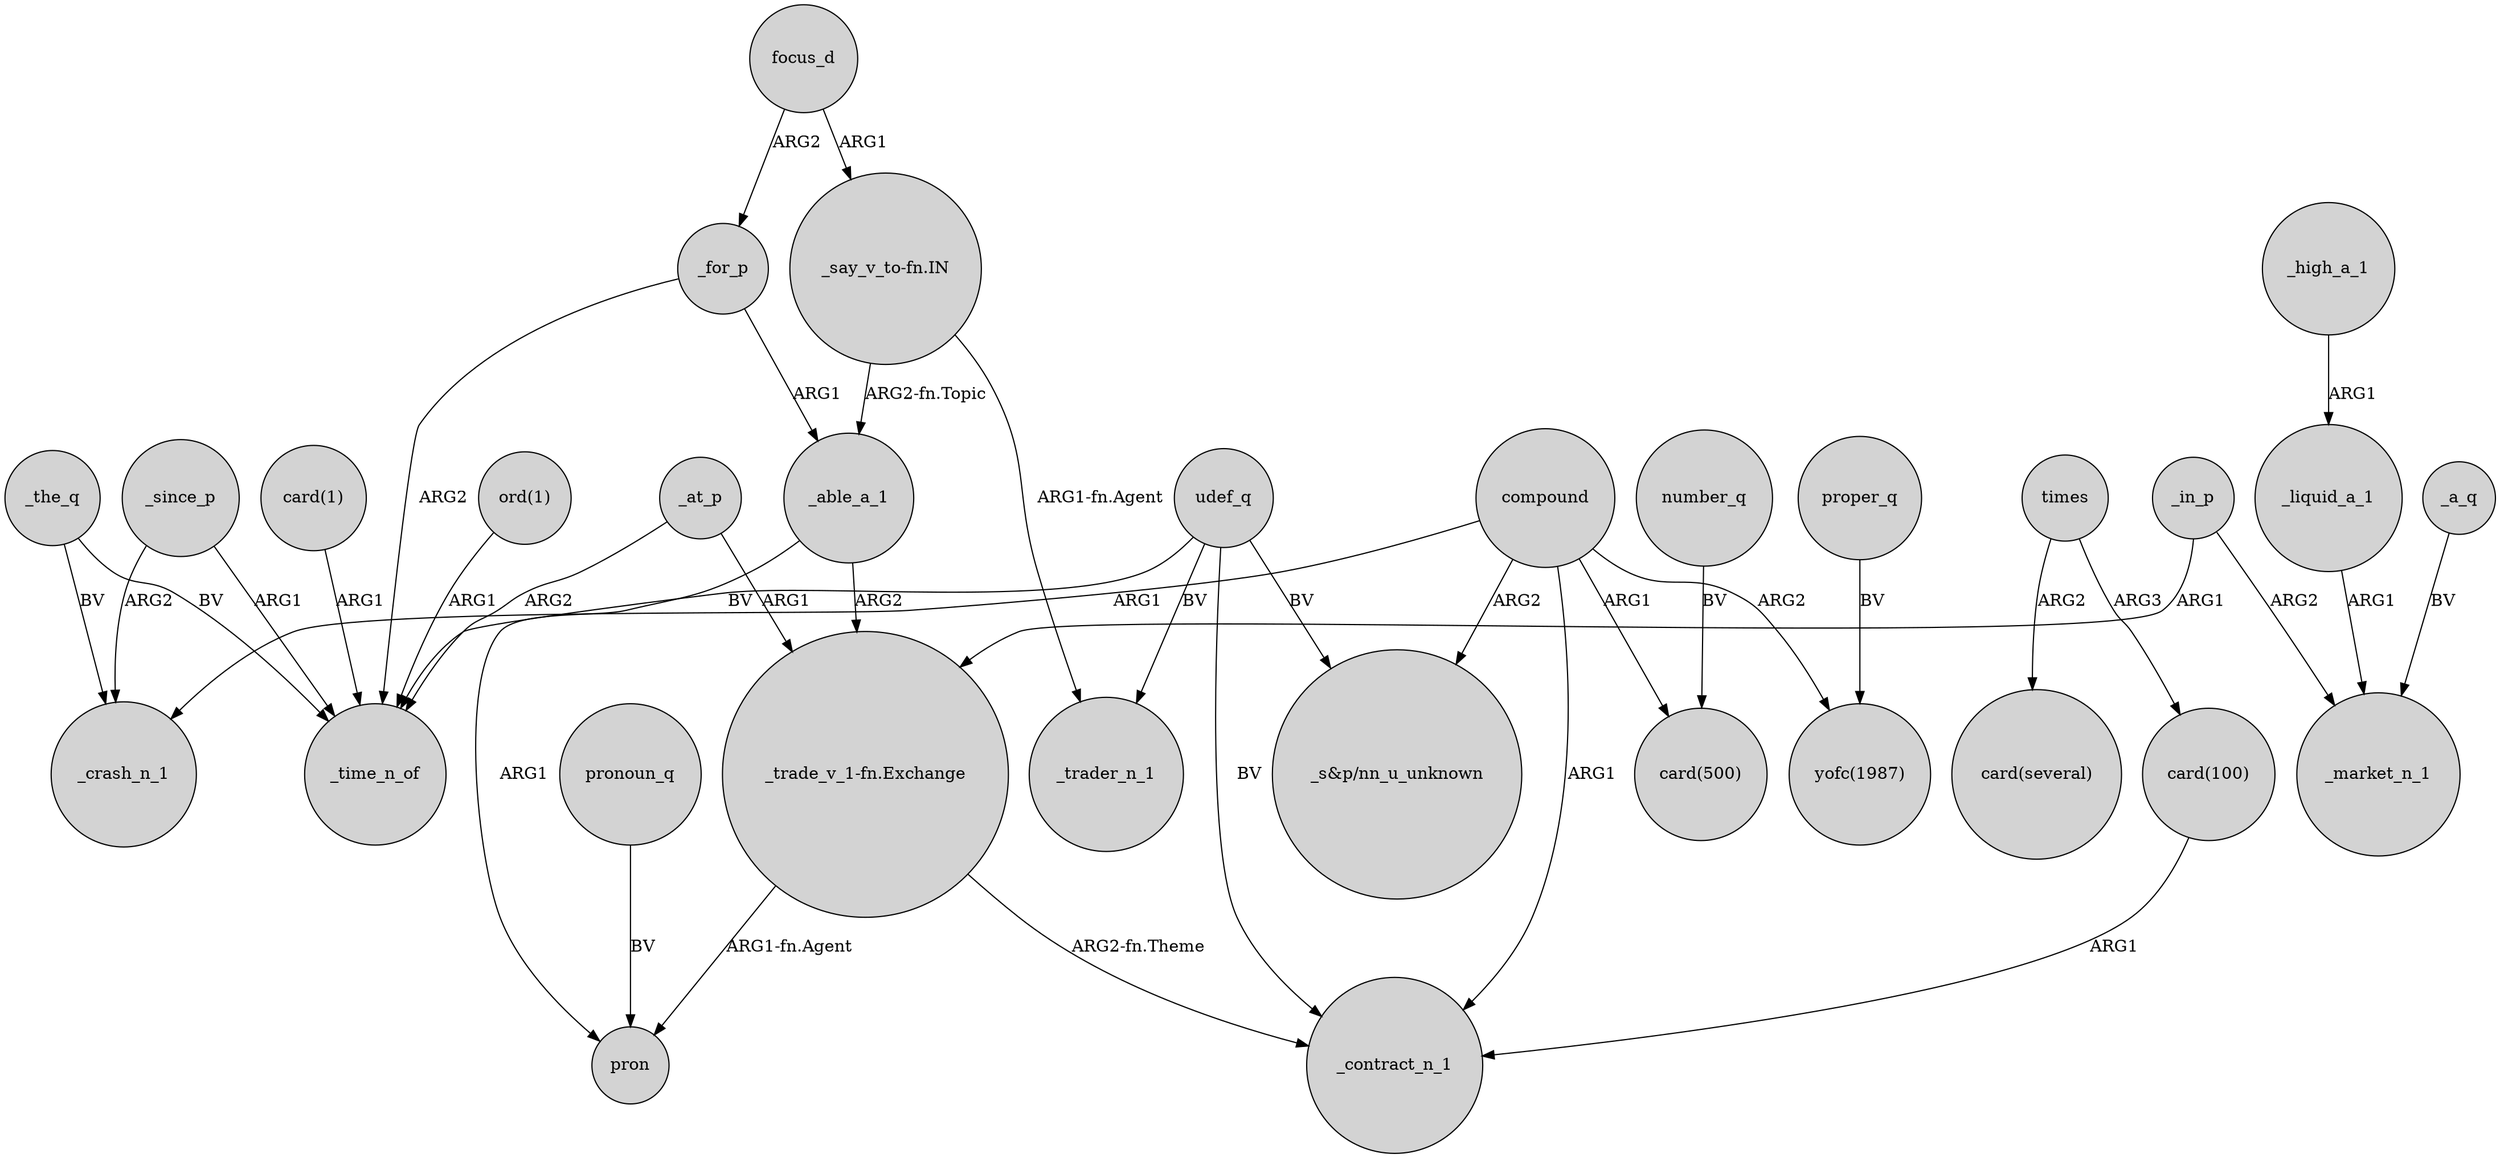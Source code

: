 digraph {
	node [shape=circle style=filled]
	_since_p -> _time_n_of [label=ARG1]
	_able_a_1 -> "_trade_v_1-fn.Exchange" [label=ARG2]
	udef_q -> "_s&p/nn_u_unknown" [label=BV]
	udef_q -> _trader_n_1 [label=BV]
	_for_p -> _able_a_1 [label=ARG1]
	times -> "card(100)" [label=ARG3]
	_high_a_1 -> _liquid_a_1 [label=ARG1]
	compound -> _crash_n_1 [label=ARG1]
	"card(1)" -> _time_n_of [label=ARG1]
	_in_p -> "_trade_v_1-fn.Exchange" [label=ARG1]
	compound -> _contract_n_1 [label=ARG1]
	_for_p -> _time_n_of [label=ARG2]
	focus_d -> _for_p [label=ARG2]
	"_say_v_to-fn.IN" -> _able_a_1 [label="ARG2-fn.Topic"]
	compound -> "card(500)" [label=ARG1]
	number_q -> "card(500)" [label=BV]
	pronoun_q -> pron [label=BV]
	"_trade_v_1-fn.Exchange" -> pron [label="ARG1-fn.Agent"]
	_the_q -> _time_n_of [label=BV]
	_at_p -> _time_n_of [label=ARG2]
	udef_q -> _time_n_of [label=BV]
	compound -> "_s&p/nn_u_unknown" [label=ARG2]
	compound -> "yofc(1987)" [label=ARG2]
	proper_q -> "yofc(1987)" [label=BV]
	"card(100)" -> _contract_n_1 [label=ARG1]
	_a_q -> _market_n_1 [label=BV]
	times -> "card(several)" [label=ARG2]
	_in_p -> _market_n_1 [label=ARG2]
	_liquid_a_1 -> _market_n_1 [label=ARG1]
	_since_p -> _crash_n_1 [label=ARG2]
	_at_p -> "_trade_v_1-fn.Exchange" [label=ARG1]
	udef_q -> _contract_n_1 [label=BV]
	"_trade_v_1-fn.Exchange" -> _contract_n_1 [label="ARG2-fn.Theme"]
	_the_q -> _crash_n_1 [label=BV]
	_able_a_1 -> pron [label=ARG1]
	"ord(1)" -> _time_n_of [label=ARG1]
	focus_d -> "_say_v_to-fn.IN" [label=ARG1]
	"_say_v_to-fn.IN" -> _trader_n_1 [label="ARG1-fn.Agent"]
}
